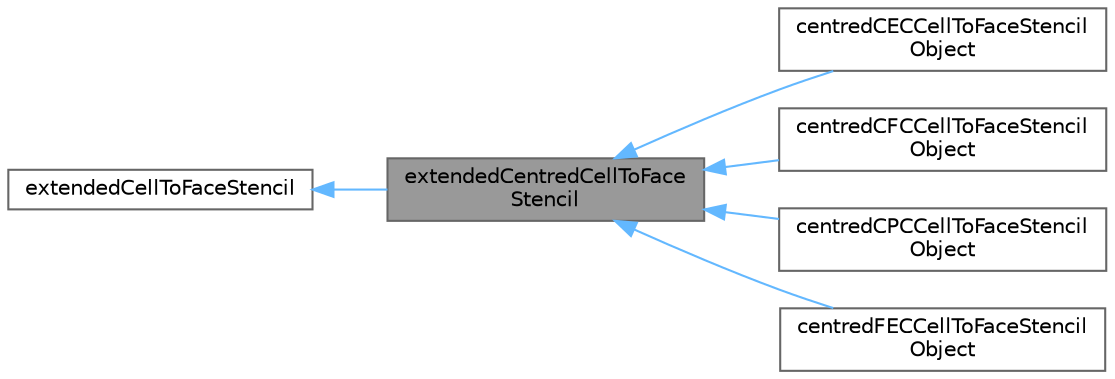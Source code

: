 digraph "extendedCentredCellToFaceStencil"
{
 // LATEX_PDF_SIZE
  bgcolor="transparent";
  edge [fontname=Helvetica,fontsize=10,labelfontname=Helvetica,labelfontsize=10];
  node [fontname=Helvetica,fontsize=10,shape=box,height=0.2,width=0.4];
  rankdir="LR";
  Node1 [id="Node000001",label="extendedCentredCellToFace\lStencil",height=0.2,width=0.4,color="gray40", fillcolor="grey60", style="filled", fontcolor="black",tooltip=" "];
  Node2 -> Node1 [id="edge1_Node000001_Node000002",dir="back",color="steelblue1",style="solid",tooltip=" "];
  Node2 [id="Node000002",label="extendedCellToFaceStencil",height=0.2,width=0.4,color="gray40", fillcolor="white", style="filled",URL="$classFoam_1_1extendedCellToFaceStencil.html",tooltip="Calculates/constains the extended cell-to-face stencil."];
  Node1 -> Node3 [id="edge2_Node000001_Node000003",dir="back",color="steelblue1",style="solid",tooltip=" "];
  Node3 [id="Node000003",label="centredCECCellToFaceStencil\lObject",height=0.2,width=0.4,color="gray40", fillcolor="white", style="filled",URL="$classFoam_1_1centredCECCellToFaceStencilObject.html",tooltip=" "];
  Node1 -> Node4 [id="edge3_Node000001_Node000004",dir="back",color="steelblue1",style="solid",tooltip=" "];
  Node4 [id="Node000004",label="centredCFCCellToFaceStencil\lObject",height=0.2,width=0.4,color="gray40", fillcolor="white", style="filled",URL="$classFoam_1_1centredCFCCellToFaceStencilObject.html",tooltip=" "];
  Node1 -> Node5 [id="edge4_Node000001_Node000005",dir="back",color="steelblue1",style="solid",tooltip=" "];
  Node5 [id="Node000005",label="centredCPCCellToFaceStencil\lObject",height=0.2,width=0.4,color="gray40", fillcolor="white", style="filled",URL="$classFoam_1_1centredCPCCellToFaceStencilObject.html",tooltip=" "];
  Node1 -> Node6 [id="edge5_Node000001_Node000006",dir="back",color="steelblue1",style="solid",tooltip=" "];
  Node6 [id="Node000006",label="centredFECCellToFaceStencil\lObject",height=0.2,width=0.4,color="gray40", fillcolor="white", style="filled",URL="$classFoam_1_1centredFECCellToFaceStencilObject.html",tooltip=" "];
}

